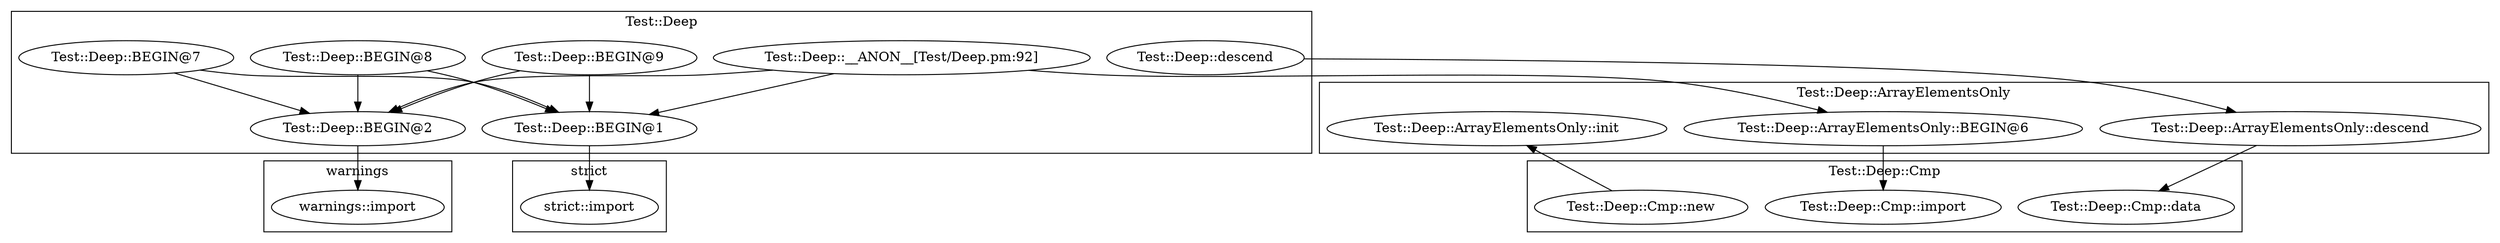 digraph {
graph [overlap=false]
subgraph cluster_warnings {
	label="warnings";
	"warnings::import";
}
subgraph cluster_Test_Deep_Cmp {
	label="Test::Deep::Cmp";
	"Test::Deep::Cmp::data";
	"Test::Deep::Cmp::import";
	"Test::Deep::Cmp::new";
}
subgraph cluster_Test_Deep_ArrayElementsOnly {
	label="Test::Deep::ArrayElementsOnly";
	"Test::Deep::ArrayElementsOnly::init";
	"Test::Deep::ArrayElementsOnly::descend";
	"Test::Deep::ArrayElementsOnly::BEGIN@6";
}
subgraph cluster_Test_Deep {
	label="Test::Deep";
	"Test::Deep::descend";
	"Test::Deep::__ANON__[Test/Deep.pm:92]";
	"Test::Deep::BEGIN@2";
	"Test::Deep::BEGIN@7";
	"Test::Deep::BEGIN@1";
	"Test::Deep::BEGIN@9";
	"Test::Deep::BEGIN@8";
}
subgraph cluster_strict {
	label="strict";
	"strict::import";
}
"Test::Deep::ArrayElementsOnly::descend" -> "Test::Deep::Cmp::data";
"Test::Deep::ArrayElementsOnly::BEGIN@6" -> "Test::Deep::Cmp::import";
"Test::Deep::__ANON__[Test/Deep.pm:92]" -> "Test::Deep::BEGIN@1";
"Test::Deep::BEGIN@7" -> "Test::Deep::BEGIN@1";
"Test::Deep::BEGIN@8" -> "Test::Deep::BEGIN@1";
"Test::Deep::BEGIN@9" -> "Test::Deep::BEGIN@1";
"Test::Deep::__ANON__[Test/Deep.pm:92]" -> "Test::Deep::ArrayElementsOnly::BEGIN@6";
"Test::Deep::__ANON__[Test/Deep.pm:92]" -> "Test::Deep::BEGIN@2";
"Test::Deep::BEGIN@7" -> "Test::Deep::BEGIN@2";
"Test::Deep::BEGIN@8" -> "Test::Deep::BEGIN@2";
"Test::Deep::BEGIN@9" -> "Test::Deep::BEGIN@2";
"Test::Deep::descend" -> "Test::Deep::ArrayElementsOnly::descend";
"Test::Deep::BEGIN@2" -> "warnings::import";
"Test::Deep::Cmp::new" -> "Test::Deep::ArrayElementsOnly::init";
"Test::Deep::BEGIN@1" -> "strict::import";
}
